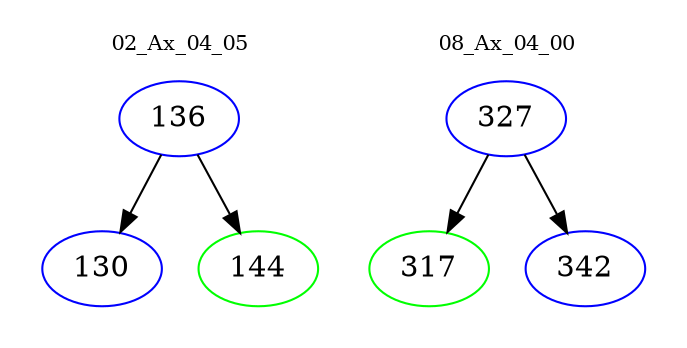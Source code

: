 digraph{
subgraph cluster_0 {
color = white
label = "02_Ax_04_05";
fontsize=10;
T0_136 [label="136", color="blue"]
T0_136 -> T0_130 [color="black"]
T0_130 [label="130", color="blue"]
T0_136 -> T0_144 [color="black"]
T0_144 [label="144", color="green"]
}
subgraph cluster_1 {
color = white
label = "08_Ax_04_00";
fontsize=10;
T1_327 [label="327", color="blue"]
T1_327 -> T1_317 [color="black"]
T1_317 [label="317", color="green"]
T1_327 -> T1_342 [color="black"]
T1_342 [label="342", color="blue"]
}
}
